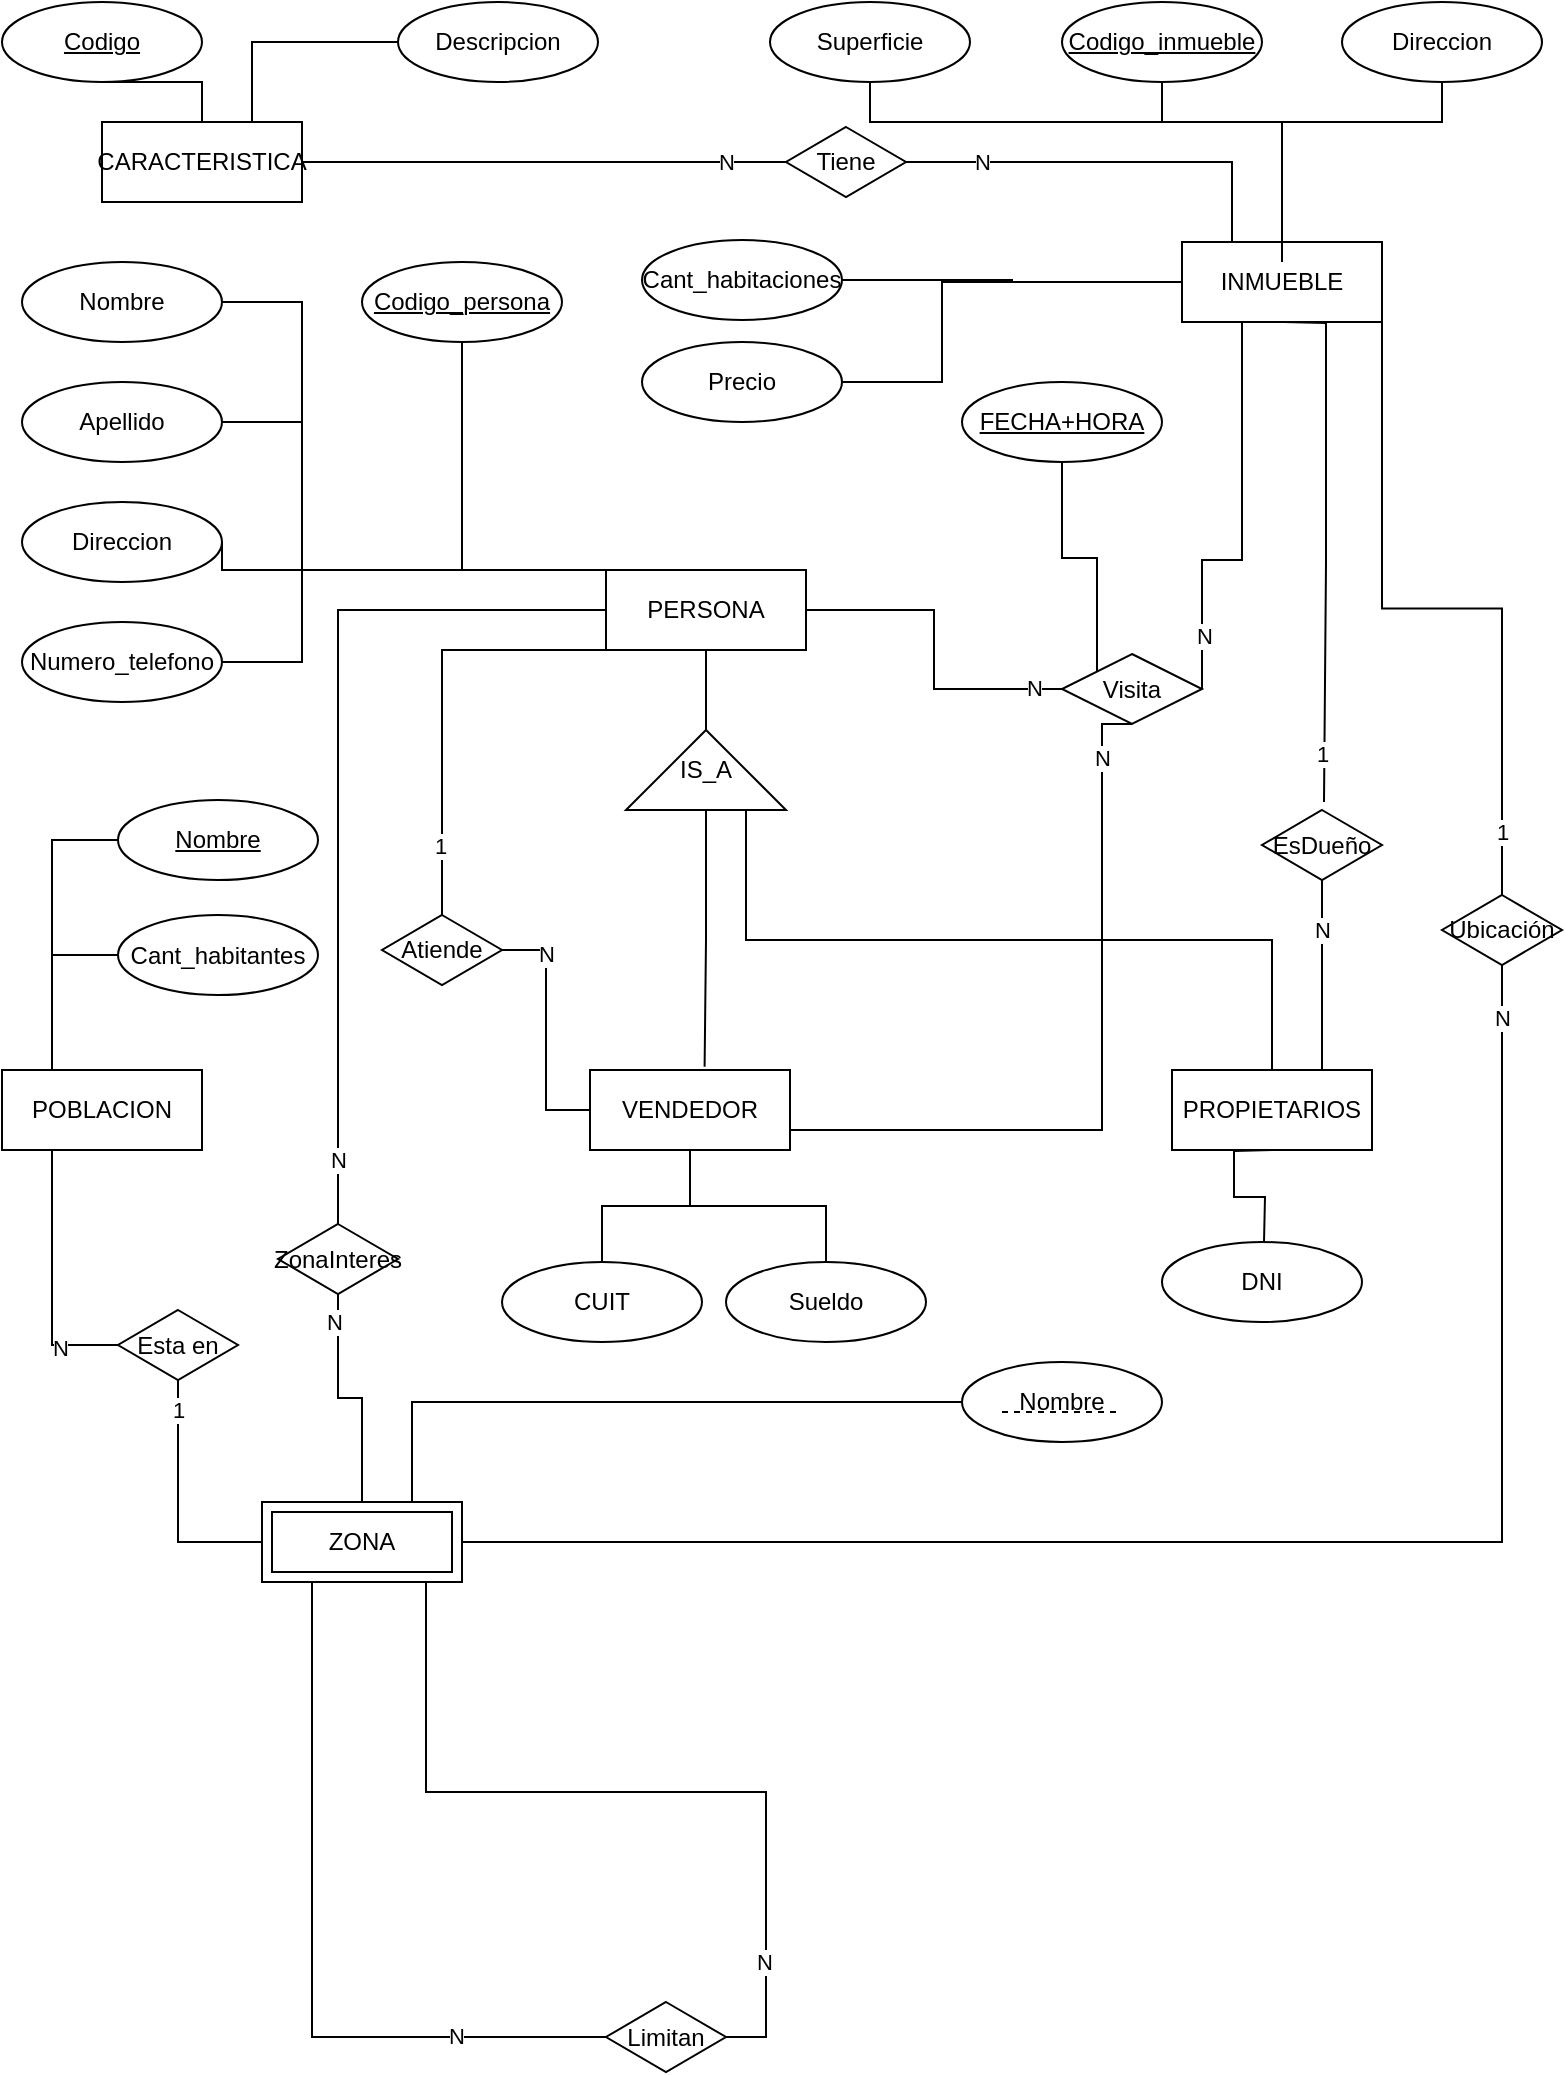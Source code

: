 <mxfile version="20.3.2" type="github">
  <diagram id="NP_N8qcr2ltZjCvs1rOz" name="Página-1">
    <mxGraphModel dx="868" dy="450" grid="1" gridSize="10" guides="1" tooltips="1" connect="1" arrows="1" fold="1" page="1" pageScale="1" pageWidth="827" pageHeight="1169" math="0" shadow="0">
      <root>
        <mxCell id="0" />
        <mxCell id="1" parent="0" />
        <mxCell id="-dudKcpXVjMrAc98z6ol-25" value="N" style="edgeStyle=orthogonalEdgeStyle;rounded=0;orthogonalLoop=1;jettySize=auto;html=1;exitX=0.25;exitY=0;exitDx=0;exitDy=0;entryX=1;entryY=0.5;entryDx=0;entryDy=0;endArrow=none;endFill=0;" parent="1" source="-dudKcpXVjMrAc98z6ol-9" target="-dudKcpXVjMrAc98z6ol-24" edge="1">
          <mxGeometry x="0.626" relative="1" as="geometry">
            <mxPoint as="offset" />
          </mxGeometry>
        </mxCell>
        <mxCell id="XaBfqdG4gY9P0W9cDJJ9-8" style="edgeStyle=orthogonalEdgeStyle;rounded=0;orthogonalLoop=1;jettySize=auto;html=1;exitX=0.5;exitY=1;exitDx=0;exitDy=0;endArrow=none;endFill=0;" parent="1" edge="1">
          <mxGeometry relative="1" as="geometry">
            <mxPoint x="671" y="180" as="sourcePoint" />
            <mxPoint x="691" y="420" as="targetPoint" />
          </mxGeometry>
        </mxCell>
        <mxCell id="XaBfqdG4gY9P0W9cDJJ9-56" value="1" style="edgeLabel;html=1;align=center;verticalAlign=middle;resizable=0;points=[];" parent="XaBfqdG4gY9P0W9cDJJ9-8" vertex="1" connectable="0">
          <mxGeometry x="0.812" y="-1" relative="1" as="geometry">
            <mxPoint as="offset" />
          </mxGeometry>
        </mxCell>
        <mxCell id="XaBfqdG4gY9P0W9cDJJ9-15" style="edgeStyle=orthogonalEdgeStyle;rounded=0;orthogonalLoop=1;jettySize=auto;html=1;exitX=1;exitY=1;exitDx=0;exitDy=0;endArrow=none;endFill=0;" parent="1" source="-dudKcpXVjMrAc98z6ol-9" target="XaBfqdG4gY9P0W9cDJJ9-14" edge="1">
          <mxGeometry relative="1" as="geometry" />
        </mxCell>
        <mxCell id="XaBfqdG4gY9P0W9cDJJ9-50" value="1" style="edgeLabel;html=1;align=center;verticalAlign=middle;resizable=0;points=[];" parent="XaBfqdG4gY9P0W9cDJJ9-15" vertex="1" connectable="0">
          <mxGeometry x="0.769" y="-1" relative="1" as="geometry">
            <mxPoint x="1" y="8" as="offset" />
          </mxGeometry>
        </mxCell>
        <mxCell id="XaBfqdG4gY9P0W9cDJJ9-62" style="edgeStyle=orthogonalEdgeStyle;rounded=0;orthogonalLoop=1;jettySize=auto;html=1;exitX=0.5;exitY=0;exitDx=0;exitDy=0;entryX=0.5;entryY=1;entryDx=0;entryDy=0;endArrow=none;endFill=0;" parent="1" source="-dudKcpXVjMrAc98z6ol-9" target="XaBfqdG4gY9P0W9cDJJ9-59" edge="1">
          <mxGeometry relative="1" as="geometry">
            <Array as="points">
              <mxPoint x="670" y="80" />
              <mxPoint x="464" y="80" />
            </Array>
          </mxGeometry>
        </mxCell>
        <mxCell id="XaBfqdG4gY9P0W9cDJJ9-65" style="edgeStyle=orthogonalEdgeStyle;rounded=0;orthogonalLoop=1;jettySize=auto;html=1;exitX=0;exitY=0.5;exitDx=0;exitDy=0;entryX=1;entryY=0.5;entryDx=0;entryDy=0;endArrow=none;endFill=0;" parent="1" source="-dudKcpXVjMrAc98z6ol-9" target="XaBfqdG4gY9P0W9cDJJ9-61" edge="1">
          <mxGeometry relative="1" as="geometry" />
        </mxCell>
        <mxCell id="-dudKcpXVjMrAc98z6ol-9" value="INMUEBLE" style="whiteSpace=wrap;html=1;align=center;" parent="1" vertex="1">
          <mxGeometry x="620" y="140" width="100" height="40" as="geometry" />
        </mxCell>
        <mxCell id="XaBfqdG4gY9P0W9cDJJ9-22" value="N" style="edgeStyle=orthogonalEdgeStyle;rounded=0;orthogonalLoop=1;jettySize=auto;html=1;exitX=0;exitY=0.5;exitDx=0;exitDy=0;entryX=0.5;entryY=0;entryDx=0;entryDy=0;endArrow=none;endFill=0;" parent="1" source="-dudKcpXVjMrAc98z6ol-28" target="XaBfqdG4gY9P0W9cDJJ9-21" edge="1">
          <mxGeometry x="0.859" relative="1" as="geometry">
            <mxPoint y="-1" as="offset" />
          </mxGeometry>
        </mxCell>
        <mxCell id="XaBfqdG4gY9P0W9cDJJ9-10" style="edgeStyle=orthogonalEdgeStyle;rounded=0;orthogonalLoop=1;jettySize=auto;html=1;exitX=0.25;exitY=1;exitDx=0;exitDy=0;entryX=0;entryY=0.5;entryDx=0;entryDy=0;endArrow=none;endFill=0;" parent="1" source="-dudKcpXVjMrAc98z6ol-11" target="-dudKcpXVjMrAc98z6ol-14" edge="1">
          <mxGeometry relative="1" as="geometry" />
        </mxCell>
        <mxCell id="XaBfqdG4gY9P0W9cDJJ9-54" value="N" style="edgeLabel;html=1;align=center;verticalAlign=middle;resizable=0;points=[];" parent="XaBfqdG4gY9P0W9cDJJ9-10" vertex="1" connectable="0">
          <mxGeometry x="0.555" y="-1" relative="1" as="geometry">
            <mxPoint as="offset" />
          </mxGeometry>
        </mxCell>
        <mxCell id="XaBfqdG4gY9P0W9cDJJ9-83" style="edgeStyle=orthogonalEdgeStyle;rounded=0;orthogonalLoop=1;jettySize=auto;html=1;exitX=0.25;exitY=0;exitDx=0;exitDy=0;entryX=0;entryY=0.5;entryDx=0;entryDy=0;endArrow=none;endFill=0;" parent="1" source="-dudKcpXVjMrAc98z6ol-11" target="XaBfqdG4gY9P0W9cDJJ9-74" edge="1">
          <mxGeometry relative="1" as="geometry" />
        </mxCell>
        <mxCell id="-dudKcpXVjMrAc98z6ol-11" value="POBLACION" style="whiteSpace=wrap;html=1;align=center;" parent="1" vertex="1">
          <mxGeometry x="30" y="554" width="100" height="40" as="geometry" />
        </mxCell>
        <mxCell id="XaBfqdG4gY9P0W9cDJJ9-18" style="edgeStyle=orthogonalEdgeStyle;rounded=0;orthogonalLoop=1;jettySize=auto;html=1;exitX=0.82;exitY=0.988;exitDx=0;exitDy=0;entryX=1;entryY=0.5;entryDx=0;entryDy=0;endArrow=none;endFill=0;exitPerimeter=0;" parent="1" source="-dudKcpXVjMrAc98z6ol-12" target="XaBfqdG4gY9P0W9cDJJ9-17" edge="1">
          <mxGeometry relative="1" as="geometry" />
        </mxCell>
        <mxCell id="XaBfqdG4gY9P0W9cDJJ9-52" value="N" style="edgeLabel;html=1;align=center;verticalAlign=middle;resizable=0;points=[];" parent="XaBfqdG4gY9P0W9cDJJ9-18" vertex="1" connectable="0">
          <mxGeometry x="0.724" y="-1" relative="1" as="geometry">
            <mxPoint as="offset" />
          </mxGeometry>
        </mxCell>
        <mxCell id="XaBfqdG4gY9P0W9cDJJ9-19" style="edgeStyle=orthogonalEdgeStyle;rounded=0;orthogonalLoop=1;jettySize=auto;html=1;exitX=0.25;exitY=1;exitDx=0;exitDy=0;entryX=0;entryY=0.5;entryDx=0;entryDy=0;endArrow=none;endFill=0;" parent="1" source="-dudKcpXVjMrAc98z6ol-12" target="XaBfqdG4gY9P0W9cDJJ9-17" edge="1">
          <mxGeometry relative="1" as="geometry" />
        </mxCell>
        <mxCell id="XaBfqdG4gY9P0W9cDJJ9-53" value="N" style="edgeLabel;html=1;align=center;verticalAlign=middle;resizable=0;points=[];" parent="XaBfqdG4gY9P0W9cDJJ9-19" vertex="1" connectable="0">
          <mxGeometry x="0.598" y="1" relative="1" as="geometry">
            <mxPoint as="offset" />
          </mxGeometry>
        </mxCell>
        <mxCell id="XaBfqdG4gY9P0W9cDJJ9-94" style="edgeStyle=orthogonalEdgeStyle;rounded=0;orthogonalLoop=1;jettySize=auto;html=1;exitX=0.75;exitY=0;exitDx=0;exitDy=0;entryX=0;entryY=0.5;entryDx=0;entryDy=0;endArrow=none;endFill=0;" parent="1" source="-dudKcpXVjMrAc98z6ol-12" target="XaBfqdG4gY9P0W9cDJJ9-93" edge="1">
          <mxGeometry relative="1" as="geometry" />
        </mxCell>
        <mxCell id="-dudKcpXVjMrAc98z6ol-12" value="ZONA" style="shape=ext;margin=3;double=1;whiteSpace=wrap;html=1;align=center;" parent="1" vertex="1">
          <mxGeometry x="160" y="770" width="100" height="40" as="geometry" />
        </mxCell>
        <mxCell id="XaBfqdG4gY9P0W9cDJJ9-11" style="edgeStyle=orthogonalEdgeStyle;rounded=0;orthogonalLoop=1;jettySize=auto;html=1;exitX=0.5;exitY=1;exitDx=0;exitDy=0;entryX=0;entryY=0.5;entryDx=0;entryDy=0;endArrow=none;endFill=0;" parent="1" source="-dudKcpXVjMrAc98z6ol-14" target="-dudKcpXVjMrAc98z6ol-12" edge="1">
          <mxGeometry relative="1" as="geometry" />
        </mxCell>
        <mxCell id="XaBfqdG4gY9P0W9cDJJ9-55" value="1" style="edgeLabel;html=1;align=center;verticalAlign=middle;resizable=0;points=[];" parent="XaBfqdG4gY9P0W9cDJJ9-11" vertex="1" connectable="0">
          <mxGeometry x="-0.767" relative="1" as="geometry">
            <mxPoint as="offset" />
          </mxGeometry>
        </mxCell>
        <mxCell id="-dudKcpXVjMrAc98z6ol-14" value="Esta en" style="shape=rhombus;perimeter=rhombusPerimeter;whiteSpace=wrap;html=1;align=center;" parent="1" vertex="1">
          <mxGeometry x="88" y="674" width="60" height="35" as="geometry" />
        </mxCell>
        <mxCell id="-dudKcpXVjMrAc98z6ol-16" style="edgeStyle=orthogonalEdgeStyle;rounded=0;orthogonalLoop=1;jettySize=auto;html=1;exitX=0.5;exitY=1;exitDx=0;exitDy=0;" parent="1" source="-dudKcpXVjMrAc98z6ol-11" target="-dudKcpXVjMrAc98z6ol-11" edge="1">
          <mxGeometry relative="1" as="geometry" />
        </mxCell>
        <mxCell id="XaBfqdG4gY9P0W9cDJJ9-76" style="edgeStyle=orthogonalEdgeStyle;rounded=0;orthogonalLoop=1;jettySize=auto;html=1;exitX=0.5;exitY=0;exitDx=0;exitDy=0;entryX=0.5;entryY=1;entryDx=0;entryDy=0;endArrow=none;endFill=0;" parent="1" source="-dudKcpXVjMrAc98z6ol-21" target="XaBfqdG4gY9P0W9cDJJ9-67" edge="1">
          <mxGeometry relative="1" as="geometry" />
        </mxCell>
        <mxCell id="XaBfqdG4gY9P0W9cDJJ9-77" style="edgeStyle=orthogonalEdgeStyle;rounded=0;orthogonalLoop=1;jettySize=auto;html=1;exitX=0.75;exitY=0;exitDx=0;exitDy=0;entryX=0;entryY=0.5;entryDx=0;entryDy=0;endArrow=none;endFill=0;" parent="1" source="-dudKcpXVjMrAc98z6ol-21" target="XaBfqdG4gY9P0W9cDJJ9-68" edge="1">
          <mxGeometry relative="1" as="geometry" />
        </mxCell>
        <mxCell id="-dudKcpXVjMrAc98z6ol-21" value="CARACTERISTICA" style="whiteSpace=wrap;html=1;align=center;" parent="1" vertex="1">
          <mxGeometry x="80" y="80" width="100" height="40" as="geometry" />
        </mxCell>
        <mxCell id="-dudKcpXVjMrAc98z6ol-26" style="edgeStyle=orthogonalEdgeStyle;rounded=0;orthogonalLoop=1;jettySize=auto;html=1;entryX=1;entryY=0.5;entryDx=0;entryDy=0;endArrow=none;endFill=0;" parent="1" source="-dudKcpXVjMrAc98z6ol-24" target="-dudKcpXVjMrAc98z6ol-21" edge="1">
          <mxGeometry relative="1" as="geometry" />
        </mxCell>
        <mxCell id="-dudKcpXVjMrAc98z6ol-27" value="N" style="edgeLabel;html=1;align=center;verticalAlign=middle;resizable=0;points=[];" parent="-dudKcpXVjMrAc98z6ol-26" vertex="1" connectable="0">
          <mxGeometry x="0.197" y="1" relative="1" as="geometry">
            <mxPoint x="115" y="-1" as="offset" />
          </mxGeometry>
        </mxCell>
        <mxCell id="-dudKcpXVjMrAc98z6ol-24" value="Tiene" style="shape=rhombus;perimeter=rhombusPerimeter;whiteSpace=wrap;html=1;align=center;" parent="1" vertex="1">
          <mxGeometry x="422" y="82.5" width="60" height="35" as="geometry" />
        </mxCell>
        <mxCell id="-dudKcpXVjMrAc98z6ol-43" style="edgeStyle=orthogonalEdgeStyle;rounded=0;orthogonalLoop=1;jettySize=auto;html=1;entryX=1;entryY=0.5;entryDx=0;entryDy=0;endArrow=none;endFill=0;" parent="1" source="-dudKcpXVjMrAc98z6ol-28" target="-dudKcpXVjMrAc98z6ol-40" edge="1">
          <mxGeometry relative="1" as="geometry" />
        </mxCell>
        <mxCell id="XaBfqdG4gY9P0W9cDJJ9-78" style="edgeStyle=orthogonalEdgeStyle;rounded=0;orthogonalLoop=1;jettySize=auto;html=1;exitX=0;exitY=0;exitDx=0;exitDy=0;entryX=1;entryY=0.5;entryDx=0;entryDy=0;endArrow=none;endFill=0;" parent="1" source="-dudKcpXVjMrAc98z6ol-28" target="XaBfqdG4gY9P0W9cDJJ9-73" edge="1">
          <mxGeometry relative="1" as="geometry">
            <Array as="points">
              <mxPoint x="180" y="304" />
              <mxPoint x="180" y="170" />
            </Array>
          </mxGeometry>
        </mxCell>
        <mxCell id="XaBfqdG4gY9P0W9cDJJ9-79" style="edgeStyle=orthogonalEdgeStyle;rounded=0;orthogonalLoop=1;jettySize=auto;html=1;exitX=0;exitY=0;exitDx=0;exitDy=0;entryX=1;entryY=0.5;entryDx=0;entryDy=0;endArrow=none;endFill=0;" parent="1" source="-dudKcpXVjMrAc98z6ol-28" target="XaBfqdG4gY9P0W9cDJJ9-72" edge="1">
          <mxGeometry relative="1" as="geometry">
            <Array as="points">
              <mxPoint x="180" y="304" />
              <mxPoint x="180" y="230" />
            </Array>
          </mxGeometry>
        </mxCell>
        <mxCell id="XaBfqdG4gY9P0W9cDJJ9-80" style="edgeStyle=orthogonalEdgeStyle;rounded=0;orthogonalLoop=1;jettySize=auto;html=1;exitX=0;exitY=0;exitDx=0;exitDy=0;entryX=1;entryY=0.5;entryDx=0;entryDy=0;endArrow=none;endFill=0;" parent="1" source="-dudKcpXVjMrAc98z6ol-28" target="XaBfqdG4gY9P0W9cDJJ9-71" edge="1">
          <mxGeometry relative="1" as="geometry">
            <Array as="points">
              <mxPoint x="140" y="304" />
            </Array>
          </mxGeometry>
        </mxCell>
        <mxCell id="XaBfqdG4gY9P0W9cDJJ9-81" style="edgeStyle=orthogonalEdgeStyle;rounded=0;orthogonalLoop=1;jettySize=auto;html=1;exitX=0;exitY=0;exitDx=0;exitDy=0;entryX=0.5;entryY=1;entryDx=0;entryDy=0;endArrow=none;endFill=0;" parent="1" source="-dudKcpXVjMrAc98z6ol-28" target="XaBfqdG4gY9P0W9cDJJ9-70" edge="1">
          <mxGeometry relative="1" as="geometry">
            <Array as="points">
              <mxPoint x="260" y="304" />
            </Array>
          </mxGeometry>
        </mxCell>
        <mxCell id="XaBfqdG4gY9P0W9cDJJ9-82" style="edgeStyle=orthogonalEdgeStyle;rounded=0;orthogonalLoop=1;jettySize=auto;html=1;exitX=0;exitY=0;exitDx=0;exitDy=0;entryX=1;entryY=0.5;entryDx=0;entryDy=0;endArrow=none;endFill=0;" parent="1" source="-dudKcpXVjMrAc98z6ol-28" target="XaBfqdG4gY9P0W9cDJJ9-69" edge="1">
          <mxGeometry relative="1" as="geometry">
            <Array as="points">
              <mxPoint x="180" y="304" />
              <mxPoint x="180" y="350" />
            </Array>
          </mxGeometry>
        </mxCell>
        <mxCell id="-dudKcpXVjMrAc98z6ol-28" value="PERSONA" style="whiteSpace=wrap;html=1;align=center;" parent="1" vertex="1">
          <mxGeometry x="332" y="304" width="100" height="40" as="geometry" />
        </mxCell>
        <mxCell id="-dudKcpXVjMrAc98z6ol-45" style="edgeStyle=orthogonalEdgeStyle;rounded=0;orthogonalLoop=1;jettySize=auto;html=1;exitX=0;exitY=0.5;exitDx=0;exitDy=0;entryX=0.573;entryY=-0.04;entryDx=0;entryDy=0;entryPerimeter=0;endArrow=none;endFill=0;" parent="1" source="-dudKcpXVjMrAc98z6ol-40" target="-dudKcpXVjMrAc98z6ol-41" edge="1">
          <mxGeometry relative="1" as="geometry" />
        </mxCell>
        <mxCell id="-dudKcpXVjMrAc98z6ol-46" style="edgeStyle=orthogonalEdgeStyle;rounded=0;orthogonalLoop=1;jettySize=auto;html=1;exitX=0;exitY=0.75;exitDx=0;exitDy=0;entryX=0.5;entryY=0;entryDx=0;entryDy=0;endArrow=none;endFill=0;" parent="1" source="-dudKcpXVjMrAc98z6ol-40" target="-dudKcpXVjMrAc98z6ol-42" edge="1">
          <mxGeometry relative="1" as="geometry" />
        </mxCell>
        <mxCell id="-dudKcpXVjMrAc98z6ol-40" value="IS_A" style="triangle;whiteSpace=wrap;html=1;direction=north;" parent="1" vertex="1">
          <mxGeometry x="342" y="384" width="80" height="40" as="geometry" />
        </mxCell>
        <mxCell id="XaBfqdG4gY9P0W9cDJJ9-88" style="edgeStyle=orthogonalEdgeStyle;rounded=0;orthogonalLoop=1;jettySize=auto;html=1;exitX=0.5;exitY=1;exitDx=0;exitDy=0;entryX=0.5;entryY=0;entryDx=0;entryDy=0;endArrow=none;endFill=0;" parent="1" source="-dudKcpXVjMrAc98z6ol-41" target="XaBfqdG4gY9P0W9cDJJ9-86" edge="1">
          <mxGeometry relative="1" as="geometry" />
        </mxCell>
        <mxCell id="XaBfqdG4gY9P0W9cDJJ9-90" style="edgeStyle=orthogonalEdgeStyle;rounded=0;orthogonalLoop=1;jettySize=auto;html=1;exitX=0.5;exitY=1;exitDx=0;exitDy=0;entryX=0.5;entryY=0;entryDx=0;entryDy=0;endArrow=none;endFill=0;" parent="1" source="-dudKcpXVjMrAc98z6ol-41" target="XaBfqdG4gY9P0W9cDJJ9-87" edge="1">
          <mxGeometry relative="1" as="geometry" />
        </mxCell>
        <mxCell id="-dudKcpXVjMrAc98z6ol-41" value="VENDEDOR" style="whiteSpace=wrap;html=1;align=center;" parent="1" vertex="1">
          <mxGeometry x="324" y="554" width="100" height="40" as="geometry" />
        </mxCell>
        <mxCell id="XaBfqdG4gY9P0W9cDJJ9-92" style="edgeStyle=orthogonalEdgeStyle;rounded=0;orthogonalLoop=1;jettySize=auto;html=1;exitX=0.5;exitY=1;exitDx=0;exitDy=0;entryX=0.5;entryY=0;entryDx=0;entryDy=0;endArrow=none;endFill=0;" parent="1" edge="1">
          <mxGeometry relative="1" as="geometry">
            <mxPoint x="666" y="594" as="sourcePoint" />
            <mxPoint x="661" y="640" as="targetPoint" />
          </mxGeometry>
        </mxCell>
        <mxCell id="-dudKcpXVjMrAc98z6ol-42" value="PROPIETARIOS" style="whiteSpace=wrap;html=1;align=center;" parent="1" vertex="1">
          <mxGeometry x="615" y="554" width="100" height="40" as="geometry" />
        </mxCell>
        <mxCell id="4Kdn3yP0D2weRfSzsZV8-6" style="edgeStyle=orthogonalEdgeStyle;rounded=0;orthogonalLoop=1;jettySize=auto;html=1;exitX=1;exitY=0.5;exitDx=0;exitDy=0;entryX=0;entryY=0.5;entryDx=0;entryDy=0;endArrow=none;endFill=0;" parent="1" source="4Kdn3yP0D2weRfSzsZV8-3" target="-dudKcpXVjMrAc98z6ol-41" edge="1">
          <mxGeometry relative="1" as="geometry" />
        </mxCell>
        <mxCell id="XaBfqdG4gY9P0W9cDJJ9-43" value="N" style="edgeLabel;html=1;align=center;verticalAlign=middle;resizable=0;points=[];" parent="4Kdn3yP0D2weRfSzsZV8-6" vertex="1" connectable="0">
          <mxGeometry x="-0.612" relative="1" as="geometry">
            <mxPoint as="offset" />
          </mxGeometry>
        </mxCell>
        <mxCell id="XaBfqdG4gY9P0W9cDJJ9-41" style="edgeStyle=orthogonalEdgeStyle;rounded=0;orthogonalLoop=1;jettySize=auto;html=1;exitX=0.5;exitY=0;exitDx=0;exitDy=0;entryX=0;entryY=1;entryDx=0;entryDy=0;endArrow=none;endFill=0;" parent="1" source="4Kdn3yP0D2weRfSzsZV8-3" target="-dudKcpXVjMrAc98z6ol-28" edge="1">
          <mxGeometry relative="1" as="geometry">
            <Array as="points">
              <mxPoint x="250" y="344" />
            </Array>
          </mxGeometry>
        </mxCell>
        <mxCell id="XaBfqdG4gY9P0W9cDJJ9-42" value="1" style="edgeLabel;html=1;align=center;verticalAlign=middle;resizable=0;points=[];" parent="XaBfqdG4gY9P0W9cDJJ9-41" vertex="1" connectable="0">
          <mxGeometry x="-0.68" y="1" relative="1" as="geometry">
            <mxPoint as="offset" />
          </mxGeometry>
        </mxCell>
        <mxCell id="4Kdn3yP0D2weRfSzsZV8-3" value="Atiende" style="shape=rhombus;perimeter=rhombusPerimeter;whiteSpace=wrap;html=1;align=center;" parent="1" vertex="1">
          <mxGeometry x="220" y="476.5" width="60" height="35" as="geometry" />
        </mxCell>
        <mxCell id="XaBfqdG4gY9P0W9cDJJ9-47" style="edgeStyle=orthogonalEdgeStyle;rounded=0;orthogonalLoop=1;jettySize=auto;html=1;exitX=0.5;exitY=1;exitDx=0;exitDy=0;entryX=0.75;entryY=0;entryDx=0;entryDy=0;endArrow=none;endFill=0;" parent="1" source="XaBfqdG4gY9P0W9cDJJ9-3" target="-dudKcpXVjMrAc98z6ol-42" edge="1">
          <mxGeometry relative="1" as="geometry" />
        </mxCell>
        <mxCell id="XaBfqdG4gY9P0W9cDJJ9-48" value="N" style="edgeLabel;html=1;align=center;verticalAlign=middle;resizable=0;points=[];" parent="XaBfqdG4gY9P0W9cDJJ9-47" vertex="1" connectable="0">
          <mxGeometry x="-0.672" relative="1" as="geometry">
            <mxPoint y="9" as="offset" />
          </mxGeometry>
        </mxCell>
        <mxCell id="XaBfqdG4gY9P0W9cDJJ9-3" value="EsDueño" style="shape=rhombus;perimeter=rhombusPerimeter;whiteSpace=wrap;html=1;align=center;" parent="1" vertex="1">
          <mxGeometry x="660" y="424" width="60" height="35" as="geometry" />
        </mxCell>
        <mxCell id="XaBfqdG4gY9P0W9cDJJ9-16" style="edgeStyle=orthogonalEdgeStyle;rounded=0;orthogonalLoop=1;jettySize=auto;html=1;exitX=0.5;exitY=1;exitDx=0;exitDy=0;entryX=1;entryY=0.5;entryDx=0;entryDy=0;endArrow=none;endFill=0;" parent="1" source="XaBfqdG4gY9P0W9cDJJ9-14" target="-dudKcpXVjMrAc98z6ol-12" edge="1">
          <mxGeometry relative="1" as="geometry" />
        </mxCell>
        <mxCell id="XaBfqdG4gY9P0W9cDJJ9-51" value="N" style="edgeLabel;html=1;align=center;verticalAlign=middle;resizable=0;points=[];" parent="XaBfqdG4gY9P0W9cDJJ9-16" vertex="1" connectable="0">
          <mxGeometry x="-0.934" relative="1" as="geometry">
            <mxPoint as="offset" />
          </mxGeometry>
        </mxCell>
        <mxCell id="XaBfqdG4gY9P0W9cDJJ9-14" value="Ubicación" style="shape=rhombus;perimeter=rhombusPerimeter;whiteSpace=wrap;html=1;align=center;" parent="1" vertex="1">
          <mxGeometry x="750" y="466.5" width="60" height="35" as="geometry" />
        </mxCell>
        <mxCell id="XaBfqdG4gY9P0W9cDJJ9-17" value="Limitan" style="shape=rhombus;perimeter=rhombusPerimeter;whiteSpace=wrap;html=1;align=center;" parent="1" vertex="1">
          <mxGeometry x="332" y="1020" width="60" height="35" as="geometry" />
        </mxCell>
        <mxCell id="XaBfqdG4gY9P0W9cDJJ9-39" style="edgeStyle=orthogonalEdgeStyle;rounded=0;orthogonalLoop=1;jettySize=auto;html=1;exitX=0.5;exitY=1;exitDx=0;exitDy=0;entryX=0.5;entryY=0;entryDx=0;entryDy=0;endArrow=none;endFill=0;" parent="1" source="XaBfqdG4gY9P0W9cDJJ9-21" target="-dudKcpXVjMrAc98z6ol-12" edge="1">
          <mxGeometry relative="1" as="geometry" />
        </mxCell>
        <mxCell id="XaBfqdG4gY9P0W9cDJJ9-40" value="N" style="edgeLabel;html=1;align=center;verticalAlign=middle;resizable=0;points=[];" parent="XaBfqdG4gY9P0W9cDJJ9-39" vertex="1" connectable="0">
          <mxGeometry x="-0.23" relative="1" as="geometry">
            <mxPoint y="-62" as="offset" />
          </mxGeometry>
        </mxCell>
        <mxCell id="XaBfqdG4gY9P0W9cDJJ9-95" value="N" style="edgeLabel;html=1;align=center;verticalAlign=middle;resizable=0;points=[];" parent="XaBfqdG4gY9P0W9cDJJ9-39" vertex="1" connectable="0">
          <mxGeometry x="-0.755" y="-2" relative="1" as="geometry">
            <mxPoint as="offset" />
          </mxGeometry>
        </mxCell>
        <mxCell id="XaBfqdG4gY9P0W9cDJJ9-21" value="ZonaInteres" style="shape=rhombus;perimeter=rhombusPerimeter;whiteSpace=wrap;html=1;align=center;" parent="1" vertex="1">
          <mxGeometry x="168" y="631" width="60" height="35" as="geometry" />
        </mxCell>
        <mxCell id="XaBfqdG4gY9P0W9cDJJ9-27" style="edgeStyle=orthogonalEdgeStyle;rounded=0;orthogonalLoop=1;jettySize=auto;html=1;exitX=0;exitY=0.5;exitDx=0;exitDy=0;entryX=1;entryY=0.5;entryDx=0;entryDy=0;endArrow=none;endFill=0;" parent="1" source="XaBfqdG4gY9P0W9cDJJ9-26" target="-dudKcpXVjMrAc98z6ol-28" edge="1">
          <mxGeometry relative="1" as="geometry" />
        </mxCell>
        <mxCell id="XaBfqdG4gY9P0W9cDJJ9-45" value="N" style="edgeLabel;html=1;align=center;verticalAlign=middle;resizable=0;points=[];" parent="XaBfqdG4gY9P0W9cDJJ9-27" vertex="1" connectable="0">
          <mxGeometry x="-0.831" y="-1" relative="1" as="geometry">
            <mxPoint as="offset" />
          </mxGeometry>
        </mxCell>
        <mxCell id="XaBfqdG4gY9P0W9cDJJ9-28" style="edgeStyle=orthogonalEdgeStyle;rounded=0;orthogonalLoop=1;jettySize=auto;html=1;exitX=0.5;exitY=1;exitDx=0;exitDy=0;entryX=1;entryY=0.75;entryDx=0;entryDy=0;endArrow=none;endFill=0;" parent="1" source="XaBfqdG4gY9P0W9cDJJ9-26" target="-dudKcpXVjMrAc98z6ol-41" edge="1">
          <mxGeometry relative="1" as="geometry">
            <Array as="points">
              <mxPoint x="580" y="584" />
            </Array>
          </mxGeometry>
        </mxCell>
        <mxCell id="XaBfqdG4gY9P0W9cDJJ9-44" value="N" style="edgeLabel;html=1;align=center;verticalAlign=middle;resizable=0;points=[];" parent="XaBfqdG4gY9P0W9cDJJ9-28" vertex="1" connectable="0">
          <mxGeometry x="-0.913" y="-2" relative="1" as="geometry">
            <mxPoint x="2" y="15" as="offset" />
          </mxGeometry>
        </mxCell>
        <mxCell id="XaBfqdG4gY9P0W9cDJJ9-29" style="edgeStyle=orthogonalEdgeStyle;rounded=0;orthogonalLoop=1;jettySize=auto;html=1;exitX=1;exitY=0.5;exitDx=0;exitDy=0;entryX=0;entryY=1;entryDx=0;entryDy=0;endArrow=none;endFill=0;" parent="1" source="XaBfqdG4gY9P0W9cDJJ9-26" target="-dudKcpXVjMrAc98z6ol-9" edge="1">
          <mxGeometry relative="1" as="geometry">
            <Array as="points">
              <mxPoint x="650" y="299" />
              <mxPoint x="650" y="180" />
            </Array>
          </mxGeometry>
        </mxCell>
        <mxCell id="XaBfqdG4gY9P0W9cDJJ9-46" value="N" style="edgeLabel;html=1;align=center;verticalAlign=middle;resizable=0;points=[];" parent="XaBfqdG4gY9P0W9cDJJ9-29" vertex="1" connectable="0">
          <mxGeometry x="-0.764" y="-2" relative="1" as="geometry">
            <mxPoint x="-1" y="1" as="offset" />
          </mxGeometry>
        </mxCell>
        <mxCell id="XaBfqdG4gY9P0W9cDJJ9-31" style="edgeStyle=orthogonalEdgeStyle;rounded=0;orthogonalLoop=1;jettySize=auto;html=1;exitX=0;exitY=1;exitDx=0;exitDy=0;endArrow=none;endFill=0;entryX=0.5;entryY=1;entryDx=0;entryDy=0;" parent="1" source="XaBfqdG4gY9P0W9cDJJ9-26" target="XaBfqdG4gY9P0W9cDJJ9-30" edge="1">
          <mxGeometry relative="1" as="geometry">
            <mxPoint x="560.0" y="314.0" as="targetPoint" />
          </mxGeometry>
        </mxCell>
        <mxCell id="XaBfqdG4gY9P0W9cDJJ9-26" value="Visita" style="shape=rhombus;perimeter=rhombusPerimeter;whiteSpace=wrap;html=1;align=center;" parent="1" vertex="1">
          <mxGeometry x="560" y="346" width="70" height="35" as="geometry" />
        </mxCell>
        <mxCell id="XaBfqdG4gY9P0W9cDJJ9-30" value="&lt;u&gt;FECHA+HORA&lt;/u&gt;" style="ellipse;whiteSpace=wrap;html=1;align=center;" parent="1" vertex="1">
          <mxGeometry x="510" y="210" width="100" height="40" as="geometry" />
        </mxCell>
        <mxCell id="XaBfqdG4gY9P0W9cDJJ9-63" style="edgeStyle=orthogonalEdgeStyle;rounded=0;orthogonalLoop=1;jettySize=auto;html=1;exitX=0.5;exitY=1;exitDx=0;exitDy=0;entryX=0.5;entryY=0;entryDx=0;entryDy=0;endArrow=none;endFill=0;" parent="1" source="XaBfqdG4gY9P0W9cDJJ9-57" target="-dudKcpXVjMrAc98z6ol-9" edge="1">
          <mxGeometry relative="1" as="geometry">
            <Array as="points">
              <mxPoint x="610" y="80" />
              <mxPoint x="670" y="80" />
            </Array>
          </mxGeometry>
        </mxCell>
        <mxCell id="XaBfqdG4gY9P0W9cDJJ9-57" value="&lt;u&gt;Codigo_inmueble&lt;/u&gt;" style="ellipse;whiteSpace=wrap;html=1;align=center;" parent="1" vertex="1">
          <mxGeometry x="560" y="20" width="100" height="40" as="geometry" />
        </mxCell>
        <mxCell id="XaBfqdG4gY9P0W9cDJJ9-64" style="edgeStyle=orthogonalEdgeStyle;rounded=0;orthogonalLoop=1;jettySize=auto;html=1;exitX=0.5;exitY=1;exitDx=0;exitDy=0;endArrow=none;endFill=0;" parent="1" source="XaBfqdG4gY9P0W9cDJJ9-58" edge="1">
          <mxGeometry relative="1" as="geometry">
            <mxPoint x="670" y="150" as="targetPoint" />
            <mxPoint x="750" y="80" as="sourcePoint" />
            <Array as="points">
              <mxPoint x="750" y="80" />
              <mxPoint x="670" y="80" />
            </Array>
          </mxGeometry>
        </mxCell>
        <mxCell id="XaBfqdG4gY9P0W9cDJJ9-58" value="Direccion" style="ellipse;whiteSpace=wrap;html=1;align=center;" parent="1" vertex="1">
          <mxGeometry x="700" y="20" width="100" height="40" as="geometry" />
        </mxCell>
        <mxCell id="XaBfqdG4gY9P0W9cDJJ9-59" value="Superficie" style="ellipse;whiteSpace=wrap;html=1;align=center;" parent="1" vertex="1">
          <mxGeometry x="414" y="20" width="100" height="40" as="geometry" />
        </mxCell>
        <mxCell id="XaBfqdG4gY9P0W9cDJJ9-66" style="edgeStyle=orthogonalEdgeStyle;rounded=0;orthogonalLoop=1;jettySize=auto;html=1;exitX=1;exitY=0.5;exitDx=0;exitDy=0;entryX=0;entryY=0.5;entryDx=0;entryDy=0;endArrow=none;endFill=0;" parent="1" source="XaBfqdG4gY9P0W9cDJJ9-60" target="-dudKcpXVjMrAc98z6ol-9" edge="1">
          <mxGeometry relative="1" as="geometry">
            <Array as="points">
              <mxPoint x="500" y="210" />
              <mxPoint x="500" y="160" />
            </Array>
          </mxGeometry>
        </mxCell>
        <mxCell id="XaBfqdG4gY9P0W9cDJJ9-60" value="Precio" style="ellipse;whiteSpace=wrap;html=1;align=center;" parent="1" vertex="1">
          <mxGeometry x="350" y="190" width="100" height="40" as="geometry" />
        </mxCell>
        <mxCell id="XaBfqdG4gY9P0W9cDJJ9-61" value="Cant_habitaciones" style="ellipse;whiteSpace=wrap;html=1;align=center;" parent="1" vertex="1">
          <mxGeometry x="350" y="139" width="100" height="40" as="geometry" />
        </mxCell>
        <mxCell id="XaBfqdG4gY9P0W9cDJJ9-67" value="&lt;u&gt;Codigo&lt;/u&gt;" style="ellipse;whiteSpace=wrap;html=1;align=center;" parent="1" vertex="1">
          <mxGeometry x="30" y="20" width="100" height="40" as="geometry" />
        </mxCell>
        <mxCell id="XaBfqdG4gY9P0W9cDJJ9-68" value="Descripcion" style="ellipse;whiteSpace=wrap;html=1;align=center;" parent="1" vertex="1">
          <mxGeometry x="228" y="20" width="100" height="40" as="geometry" />
        </mxCell>
        <mxCell id="XaBfqdG4gY9P0W9cDJJ9-69" value="Numero_telefono" style="ellipse;whiteSpace=wrap;html=1;align=center;" parent="1" vertex="1">
          <mxGeometry x="40" y="330" width="100" height="40" as="geometry" />
        </mxCell>
        <mxCell id="XaBfqdG4gY9P0W9cDJJ9-70" value="&lt;u&gt;Codigo_persona&lt;/u&gt;" style="ellipse;whiteSpace=wrap;html=1;align=center;" parent="1" vertex="1">
          <mxGeometry x="210" y="150" width="100" height="40" as="geometry" />
        </mxCell>
        <mxCell id="XaBfqdG4gY9P0W9cDJJ9-71" value="Direccion" style="ellipse;whiteSpace=wrap;html=1;align=center;" parent="1" vertex="1">
          <mxGeometry x="40" y="270" width="100" height="40" as="geometry" />
        </mxCell>
        <mxCell id="XaBfqdG4gY9P0W9cDJJ9-72" value="Apellido" style="ellipse;whiteSpace=wrap;html=1;align=center;" parent="1" vertex="1">
          <mxGeometry x="40" y="210" width="100" height="40" as="geometry" />
        </mxCell>
        <mxCell id="XaBfqdG4gY9P0W9cDJJ9-73" value="Nombre" style="ellipse;whiteSpace=wrap;html=1;align=center;" parent="1" vertex="1">
          <mxGeometry x="40" y="150" width="100" height="40" as="geometry" />
        </mxCell>
        <mxCell id="XaBfqdG4gY9P0W9cDJJ9-74" value="Cant_habitantes" style="ellipse;whiteSpace=wrap;html=1;align=center;" parent="1" vertex="1">
          <mxGeometry x="88" y="476.5" width="100" height="40" as="geometry" />
        </mxCell>
        <mxCell id="XaBfqdG4gY9P0W9cDJJ9-85" style="edgeStyle=orthogonalEdgeStyle;rounded=0;orthogonalLoop=1;jettySize=auto;html=1;exitX=0;exitY=0.5;exitDx=0;exitDy=0;entryX=0.25;entryY=0;entryDx=0;entryDy=0;endArrow=none;endFill=0;" parent="1" source="XaBfqdG4gY9P0W9cDJJ9-75" target="-dudKcpXVjMrAc98z6ol-11" edge="1">
          <mxGeometry relative="1" as="geometry" />
        </mxCell>
        <mxCell id="XaBfqdG4gY9P0W9cDJJ9-75" value="&lt;u&gt;Nombre&lt;/u&gt;" style="ellipse;whiteSpace=wrap;html=1;align=center;" parent="1" vertex="1">
          <mxGeometry x="88" y="419" width="100" height="40" as="geometry" />
        </mxCell>
        <mxCell id="XaBfqdG4gY9P0W9cDJJ9-86" value="CUIT" style="ellipse;whiteSpace=wrap;html=1;align=center;" parent="1" vertex="1">
          <mxGeometry x="280" y="650" width="100" height="40" as="geometry" />
        </mxCell>
        <mxCell id="XaBfqdG4gY9P0W9cDJJ9-87" value="Sueldo" style="ellipse;whiteSpace=wrap;html=1;align=center;" parent="1" vertex="1">
          <mxGeometry x="392" y="650" width="100" height="40" as="geometry" />
        </mxCell>
        <mxCell id="XaBfqdG4gY9P0W9cDJJ9-91" value="DNI" style="ellipse;whiteSpace=wrap;html=1;align=center;" parent="1" vertex="1">
          <mxGeometry x="610" y="640" width="100" height="40" as="geometry" />
        </mxCell>
        <mxCell id="XaBfqdG4gY9P0W9cDJJ9-93" value="Nombre" style="ellipse;whiteSpace=wrap;html=1;align=center;" parent="1" vertex="1">
          <mxGeometry x="510" y="700" width="100" height="40" as="geometry" />
        </mxCell>
        <mxCell id="XaBfqdG4gY9P0W9cDJJ9-96" value="" style="line;strokeWidth=1;rotatable=0;dashed=1;labelPosition=right;align=left;verticalAlign=middle;spacingTop=0;spacingLeft=6;points=[];portConstraint=eastwest;" parent="1" vertex="1">
          <mxGeometry x="530" y="720" width="60" height="10" as="geometry" />
        </mxCell>
      </root>
    </mxGraphModel>
  </diagram>
</mxfile>
